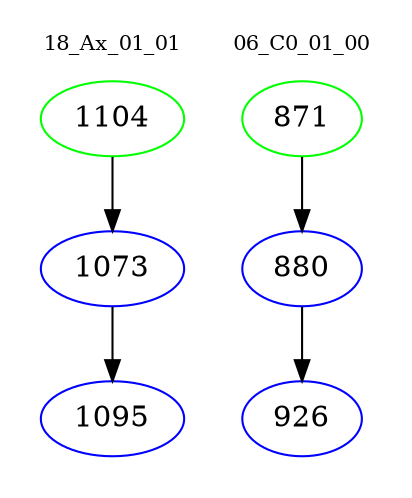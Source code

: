 digraph{
subgraph cluster_0 {
color = white
label = "18_Ax_01_01";
fontsize=10;
T0_1104 [label="1104", color="green"]
T0_1104 -> T0_1073 [color="black"]
T0_1073 [label="1073", color="blue"]
T0_1073 -> T0_1095 [color="black"]
T0_1095 [label="1095", color="blue"]
}
subgraph cluster_1 {
color = white
label = "06_C0_01_00";
fontsize=10;
T1_871 [label="871", color="green"]
T1_871 -> T1_880 [color="black"]
T1_880 [label="880", color="blue"]
T1_880 -> T1_926 [color="black"]
T1_926 [label="926", color="blue"]
}
}
